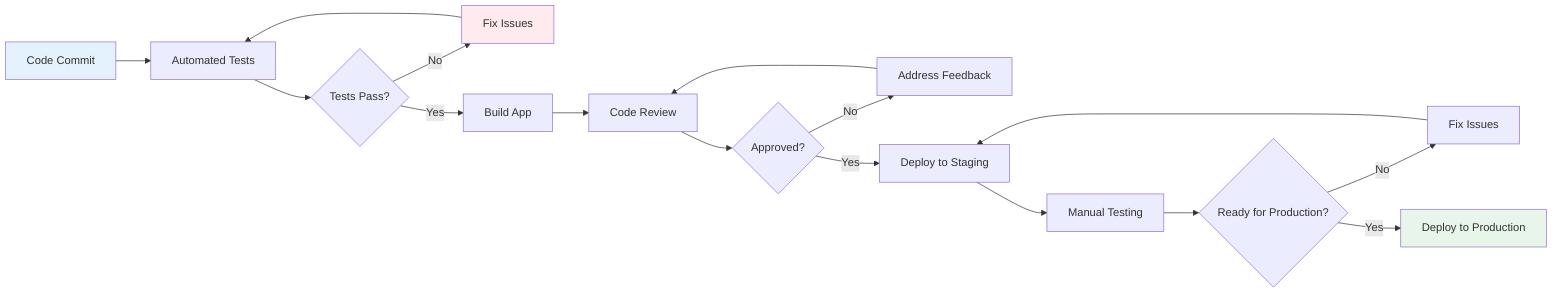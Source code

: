 flowchart LR
    A[Code Commit] --> B[Automated Tests]
    B --> C{Tests Pass?}
    C -->|No| D[Fix Issues]
    D --> B
    C -->|Yes| E[Build App]
    E --> F[Code Review]
    F --> G{Approved?}
    G -->|No| H[Address Feedback]
    H --> F
    G -->|Yes| I[Deploy to Staging]
    I --> J[Manual Testing]
    J --> K{Ready for Production?}
    K -->|No| L[Fix Issues]
    L --> I
    K -->|Yes| M[Deploy to Production]
    
    style A fill:#e3f2fd
    style M fill:#e8f5e9
    style D fill:#ffebee
